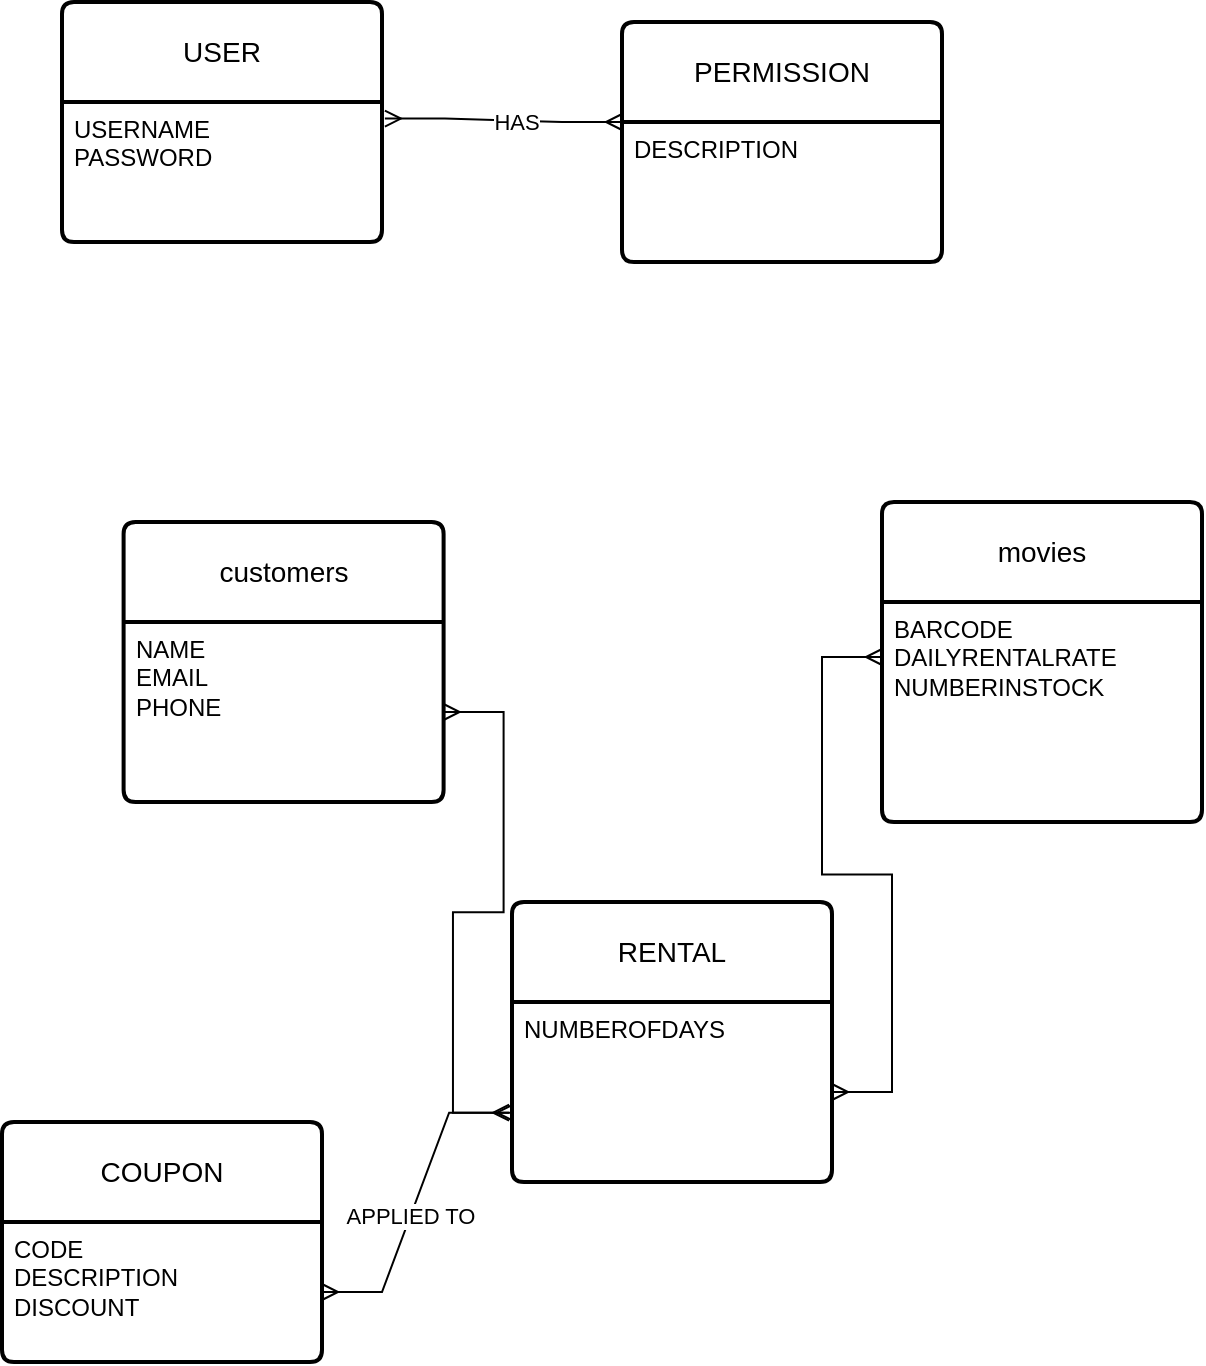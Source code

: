 <mxfile version="21.2.7" type="github">
  <diagram name="Page-1" id="SoxFYHsEhVS0l1IaFG-W">
    <mxGraphModel dx="724" dy="373" grid="1" gridSize="10" guides="1" tooltips="1" connect="1" arrows="1" fold="1" page="1" pageScale="1" pageWidth="850" pageHeight="1100" math="0" shadow="0">
      <root>
        <mxCell id="0" />
        <mxCell id="1" parent="0" />
        <mxCell id="UO46lkFT1opD4jPYyzYx-1" value="customers" style="swimlane;childLayout=stackLayout;horizontal=1;startSize=50;horizontalStack=0;rounded=1;fontSize=14;fontStyle=0;strokeWidth=2;resizeParent=0;resizeLast=1;shadow=0;dashed=0;align=center;arcSize=4;whiteSpace=wrap;html=1;" vertex="1" parent="1">
          <mxGeometry x="150.8" y="330" width="160" height="140" as="geometry" />
        </mxCell>
        <mxCell id="UO46lkFT1opD4jPYyzYx-2" value="NAME&lt;br&gt;EMAIL&lt;br&gt;PHONE&lt;br&gt;" style="align=left;strokeColor=none;fillColor=none;spacingLeft=4;fontSize=12;verticalAlign=top;resizable=0;rotatable=0;part=1;html=1;" vertex="1" parent="UO46lkFT1opD4jPYyzYx-1">
          <mxGeometry y="50" width="160" height="90" as="geometry" />
        </mxCell>
        <mxCell id="UO46lkFT1opD4jPYyzYx-3" value="movies" style="swimlane;childLayout=stackLayout;horizontal=1;startSize=50;horizontalStack=0;rounded=1;fontSize=14;fontStyle=0;strokeWidth=2;resizeParent=0;resizeLast=1;shadow=0;dashed=0;align=center;arcSize=4;whiteSpace=wrap;html=1;" vertex="1" parent="1">
          <mxGeometry x="530" y="320" width="160" height="160" as="geometry" />
        </mxCell>
        <mxCell id="UO46lkFT1opD4jPYyzYx-4" value="BARCODE&lt;br&gt;DAILYRENTALRATE&lt;br&gt;NUMBERINSTOCK" style="align=left;strokeColor=none;fillColor=none;spacingLeft=4;fontSize=12;verticalAlign=top;resizable=0;rotatable=0;part=1;html=1;" vertex="1" parent="UO46lkFT1opD4jPYyzYx-3">
          <mxGeometry y="50" width="160" height="110" as="geometry" />
        </mxCell>
        <mxCell id="UO46lkFT1opD4jPYyzYx-5" value="RENTAL" style="swimlane;childLayout=stackLayout;horizontal=1;startSize=50;horizontalStack=0;rounded=1;fontSize=14;fontStyle=0;strokeWidth=2;resizeParent=0;resizeLast=1;shadow=0;dashed=0;align=center;arcSize=4;whiteSpace=wrap;html=1;" vertex="1" parent="1">
          <mxGeometry x="345" y="520" width="160" height="140" as="geometry" />
        </mxCell>
        <mxCell id="UO46lkFT1opD4jPYyzYx-6" value="NUMBEROFDAYS" style="align=left;strokeColor=none;fillColor=none;spacingLeft=4;fontSize=12;verticalAlign=top;resizable=0;rotatable=0;part=1;html=1;" vertex="1" parent="UO46lkFT1opD4jPYyzYx-5">
          <mxGeometry y="50" width="160" height="90" as="geometry" />
        </mxCell>
        <mxCell id="UO46lkFT1opD4jPYyzYx-11" value="COUPON" style="swimlane;childLayout=stackLayout;horizontal=1;startSize=50;horizontalStack=0;rounded=1;fontSize=14;fontStyle=0;strokeWidth=2;resizeParent=0;resizeLast=1;shadow=0;dashed=0;align=center;arcSize=4;whiteSpace=wrap;html=1;" vertex="1" parent="1">
          <mxGeometry x="90" y="630" width="160" height="120" as="geometry" />
        </mxCell>
        <mxCell id="UO46lkFT1opD4jPYyzYx-12" value="CODE&lt;br&gt;DESCRIPTION&lt;br&gt;DISCOUNT" style="align=left;strokeColor=none;fillColor=none;spacingLeft=4;fontSize=12;verticalAlign=top;resizable=0;rotatable=0;part=1;html=1;" vertex="1" parent="UO46lkFT1opD4jPYyzYx-11">
          <mxGeometry y="50" width="160" height="70" as="geometry" />
        </mxCell>
        <mxCell id="UO46lkFT1opD4jPYyzYx-16" value="USER" style="swimlane;childLayout=stackLayout;horizontal=1;startSize=50;horizontalStack=0;rounded=1;fontSize=14;fontStyle=0;strokeWidth=2;resizeParent=0;resizeLast=1;shadow=0;dashed=0;align=center;arcSize=4;whiteSpace=wrap;html=1;" vertex="1" parent="1">
          <mxGeometry x="120" y="70" width="160" height="120" as="geometry" />
        </mxCell>
        <mxCell id="UO46lkFT1opD4jPYyzYx-17" value="USERNAME&lt;br&gt;PASSWORD" style="align=left;strokeColor=none;fillColor=none;spacingLeft=4;fontSize=12;verticalAlign=top;resizable=0;rotatable=0;part=1;html=1;" vertex="1" parent="UO46lkFT1opD4jPYyzYx-16">
          <mxGeometry y="50" width="160" height="70" as="geometry" />
        </mxCell>
        <mxCell id="UO46lkFT1opD4jPYyzYx-18" value="PERMISSION" style="swimlane;childLayout=stackLayout;horizontal=1;startSize=50;horizontalStack=0;rounded=1;fontSize=14;fontStyle=0;strokeWidth=2;resizeParent=0;resizeLast=1;shadow=0;dashed=0;align=center;arcSize=4;whiteSpace=wrap;html=1;" vertex="1" parent="1">
          <mxGeometry x="400" y="80" width="160" height="120" as="geometry" />
        </mxCell>
        <mxCell id="UO46lkFT1opD4jPYyzYx-19" value="DESCRIPTION" style="align=left;strokeColor=none;fillColor=none;spacingLeft=4;fontSize=12;verticalAlign=top;resizable=0;rotatable=0;part=1;html=1;" vertex="1" parent="UO46lkFT1opD4jPYyzYx-18">
          <mxGeometry y="50" width="160" height="70" as="geometry" />
        </mxCell>
        <mxCell id="UO46lkFT1opD4jPYyzYx-20" value="" style="edgeStyle=entityRelationEdgeStyle;fontSize=12;html=1;endArrow=ERmany;startArrow=ERmany;rounded=0;exitX=1.009;exitY=0.118;exitDx=0;exitDy=0;exitPerimeter=0;entryX=0;entryY=0;entryDx=0;entryDy=0;" edge="1" parent="1" source="UO46lkFT1opD4jPYyzYx-17" target="UO46lkFT1opD4jPYyzYx-19">
          <mxGeometry width="100" height="100" relative="1" as="geometry">
            <mxPoint x="320" y="260" as="sourcePoint" />
            <mxPoint x="420" y="160" as="targetPoint" />
          </mxGeometry>
        </mxCell>
        <mxCell id="UO46lkFT1opD4jPYyzYx-21" value="HAS" style="edgeLabel;html=1;align=center;verticalAlign=middle;resizable=0;points=[];" vertex="1" connectable="0" parent="UO46lkFT1opD4jPYyzYx-20">
          <mxGeometry x="0.103" relative="1" as="geometry">
            <mxPoint as="offset" />
          </mxGeometry>
        </mxCell>
        <mxCell id="UO46lkFT1opD4jPYyzYx-22" value="" style="edgeStyle=entityRelationEdgeStyle;fontSize=12;html=1;endArrow=ERmany;startArrow=ERmany;rounded=0;entryX=0;entryY=0.25;entryDx=0;entryDy=0;" edge="1" parent="1" source="UO46lkFT1opD4jPYyzYx-6" target="UO46lkFT1opD4jPYyzYx-4">
          <mxGeometry width="100" height="100" relative="1" as="geometry">
            <mxPoint x="510" y="630" as="sourcePoint" />
            <mxPoint x="440" y="360" as="targetPoint" />
          </mxGeometry>
        </mxCell>
        <mxCell id="UO46lkFT1opD4jPYyzYx-23" value="" style="edgeStyle=entityRelationEdgeStyle;fontSize=12;html=1;endArrow=ERmany;startArrow=ERmany;rounded=0;exitX=0.003;exitY=0.615;exitDx=0;exitDy=0;exitPerimeter=0;" edge="1" parent="1" source="UO46lkFT1opD4jPYyzYx-6" target="UO46lkFT1opD4jPYyzYx-2">
          <mxGeometry width="100" height="100" relative="1" as="geometry">
            <mxPoint x="340" y="510" as="sourcePoint" />
            <mxPoint x="440" y="410" as="targetPoint" />
          </mxGeometry>
        </mxCell>
        <mxCell id="UO46lkFT1opD4jPYyzYx-24" value="" style="edgeStyle=entityRelationEdgeStyle;fontSize=12;html=1;endArrow=ERmany;startArrow=ERmany;rounded=0;entryX=-0.009;entryY=0.615;entryDx=0;entryDy=0;entryPerimeter=0;" edge="1" parent="1" source="UO46lkFT1opD4jPYyzYx-12" target="UO46lkFT1opD4jPYyzYx-6">
          <mxGeometry width="100" height="100" relative="1" as="geometry">
            <mxPoint x="140" y="610" as="sourcePoint" />
            <mxPoint x="340" y="630" as="targetPoint" />
          </mxGeometry>
        </mxCell>
        <mxCell id="UO46lkFT1opD4jPYyzYx-25" value="APPLIED TO" style="edgeLabel;html=1;align=center;verticalAlign=middle;resizable=0;points=[];" vertex="1" connectable="0" parent="UO46lkFT1opD4jPYyzYx-24">
          <mxGeometry x="-0.093" y="1" relative="1" as="geometry">
            <mxPoint as="offset" />
          </mxGeometry>
        </mxCell>
      </root>
    </mxGraphModel>
  </diagram>
</mxfile>
